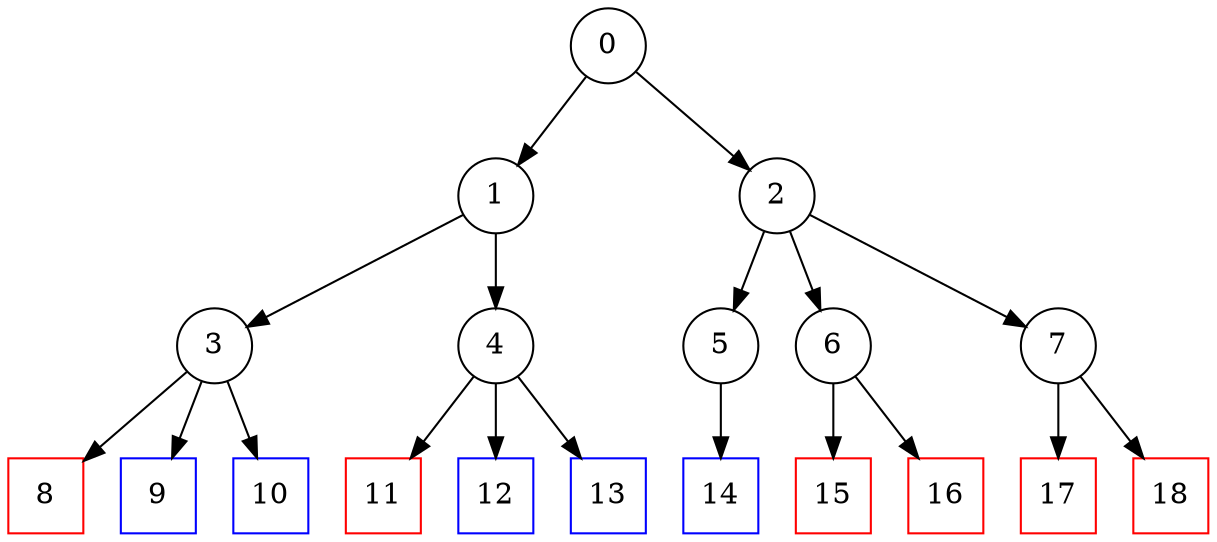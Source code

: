 digraph G {
  node [shape=circle];
  8 [shape=square, color=red];
  11 [shape=square, color=red];
  15 [shape=square, color=red];
  16 [shape=square, color=red];
  17 [shape=square, color=red];
  18 [shape=square, color=red];
  9 [shape=square, color=blue];
  10 [shape=square, color=blue];
  12 [shape=square, color=blue];
  13 [shape=square, color=blue];
  14 [shape=square, color=blue];
  0 -> 1;
  0 -> 2;
  1 -> 3;
  1 -> 4;
  2 -> 5;
  2 -> 6;
  2 -> 7;
  3 -> 8;
  3 -> 9;
  3 -> 10;
  4 -> 11;
  4 -> 12;
  4 -> 13;
  5 -> 14;
  6 -> 15;
  6 -> 16;
  7 -> 17;
  7 -> 18;
}
